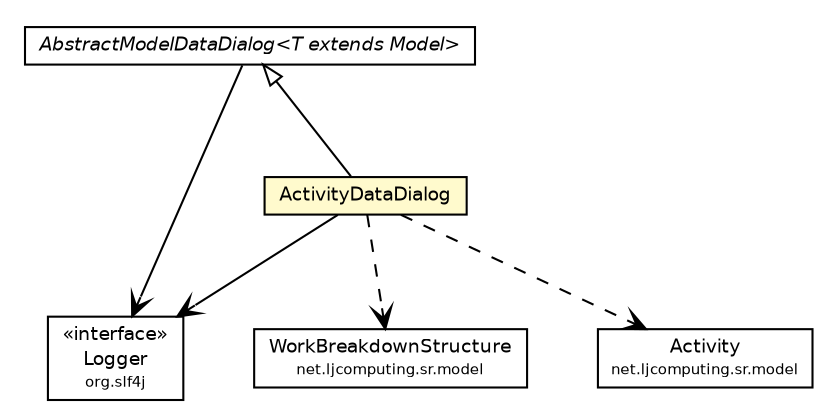 #!/usr/local/bin/dot
#
# Class diagram 
# Generated by UMLGraph version R5_6 (http://www.umlgraph.org/)
#

digraph G {
	edge [fontname="Helvetica",fontsize=10,labelfontname="Helvetica",labelfontsize=10];
	node [fontname="Helvetica",fontsize=10,shape=plaintext];
	nodesep=0.25;
	ranksep=0.5;
	// net.ljcomputing.sr.fx.dialog.impl.ActivityDataDialog
	c535 [label=<<table title="net.ljcomputing.sr.fx.dialog.impl.ActivityDataDialog" border="0" cellborder="1" cellspacing="0" cellpadding="2" port="p" bgcolor="lemonChiffon" href="./ActivityDataDialog.html">
		<tr><td><table border="0" cellspacing="0" cellpadding="1">
<tr><td align="center" balign="center"> ActivityDataDialog </td></tr>
		</table></td></tr>
		</table>>, URL="./ActivityDataDialog.html", fontname="Helvetica", fontcolor="black", fontsize=9.0];
	// net.ljcomputing.sr.fx.dialog.impl.AbstractModelDataDialog<T extends net.ljcomputing.model.Model>
	c536 [label=<<table title="net.ljcomputing.sr.fx.dialog.impl.AbstractModelDataDialog" border="0" cellborder="1" cellspacing="0" cellpadding="2" port="p" href="./AbstractModelDataDialog.html">
		<tr><td><table border="0" cellspacing="0" cellpadding="1">
<tr><td align="center" balign="center"><font face="Helvetica-Oblique"> AbstractModelDataDialog&lt;T extends Model&gt; </font></td></tr>
		</table></td></tr>
		</table>>, URL="./AbstractModelDataDialog.html", fontname="Helvetica", fontcolor="black", fontsize=9.0];
	//net.ljcomputing.sr.fx.dialog.impl.ActivityDataDialog extends net.ljcomputing.sr.fx.dialog.impl.AbstractModelDataDialog<net.ljcomputing.sr.model.Activity>
	c536:p -> c535:p [dir=back,arrowtail=empty];
	// net.ljcomputing.sr.fx.dialog.impl.ActivityDataDialog NAVASSOC org.slf4j.Logger
	c535:p -> c556:p [taillabel="", label="", headlabel="", fontname="Helvetica", fontcolor="black", fontsize=10.0, color="black", arrowhead=open];
	// net.ljcomputing.sr.fx.dialog.impl.AbstractModelDataDialog<T extends net.ljcomputing.model.Model> NAVASSOC org.slf4j.Logger
	c536:p -> c556:p [taillabel="", label="", headlabel="", fontname="Helvetica", fontcolor="black", fontsize=10.0, color="black", arrowhead=open];
	// net.ljcomputing.sr.fx.dialog.impl.ActivityDataDialog DEPEND net.ljcomputing.sr.model.WorkBreakdownStructure
	c535:p -> c557:p [taillabel="", label="", headlabel="", fontname="Helvetica", fontcolor="black", fontsize=10.0, color="black", arrowhead=open, style=dashed];
	// net.ljcomputing.sr.fx.dialog.impl.ActivityDataDialog DEPEND net.ljcomputing.sr.model.Activity
	c535:p -> c558:p [taillabel="", label="", headlabel="", fontname="Helvetica", fontcolor="black", fontsize=10.0, color="black", arrowhead=open, style=dashed];
	// net.ljcomputing.sr.model.WorkBreakdownStructure
	c557 [label=<<table title="net.ljcomputing.sr.model.WorkBreakdownStructure" border="0" cellborder="1" cellspacing="0" cellpadding="2" port="p">
		<tr><td><table border="0" cellspacing="0" cellpadding="1">
<tr><td align="center" balign="center"> WorkBreakdownStructure </td></tr>
<tr><td align="center" balign="center"><font point-size="7.0"> net.ljcomputing.sr.model </font></td></tr>
		</table></td></tr>
		</table>>, URL="null", fontname="Helvetica", fontcolor="black", fontsize=9.0];
	// org.slf4j.Logger
	c556 [label=<<table title="org.slf4j.Logger" border="0" cellborder="1" cellspacing="0" cellpadding="2" port="p" href="http://www.slf4j.org/apidocs/org/slf4j/Logger.html">
		<tr><td><table border="0" cellspacing="0" cellpadding="1">
<tr><td align="center" balign="center"> &#171;interface&#187; </td></tr>
<tr><td align="center" balign="center"> Logger </td></tr>
<tr><td align="center" balign="center"><font point-size="7.0"> org.slf4j </font></td></tr>
		</table></td></tr>
		</table>>, URL="http://www.slf4j.org/apidocs/org/slf4j/Logger.html", fontname="Helvetica", fontcolor="black", fontsize=9.0];
	// net.ljcomputing.sr.model.Activity
	c558 [label=<<table title="net.ljcomputing.sr.model.Activity" border="0" cellborder="1" cellspacing="0" cellpadding="2" port="p">
		<tr><td><table border="0" cellspacing="0" cellpadding="1">
<tr><td align="center" balign="center"> Activity </td></tr>
<tr><td align="center" balign="center"><font point-size="7.0"> net.ljcomputing.sr.model </font></td></tr>
		</table></td></tr>
		</table>>, URL="null", fontname="Helvetica", fontcolor="black", fontsize=9.0];
}


